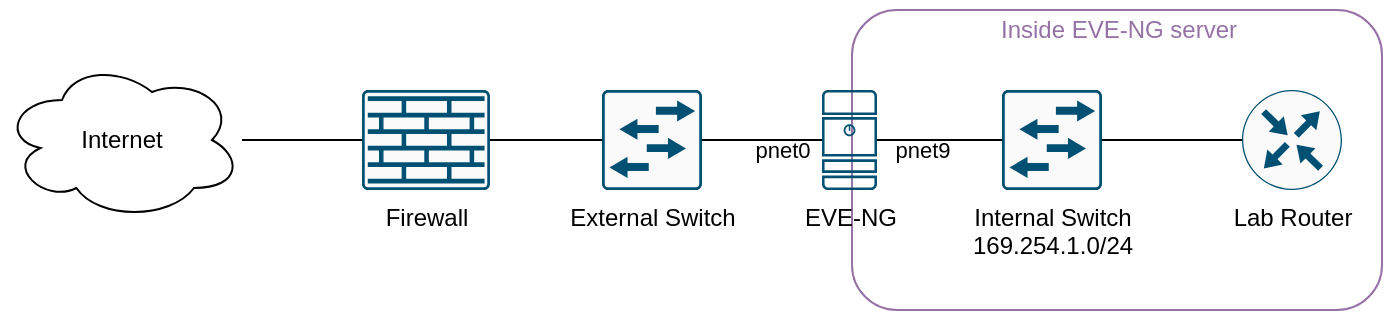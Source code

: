 <mxfile version="22.1.21" type="device">
  <diagram name="Pagina-1" id="kYjm_g1vRiU-jMa7h15e">
    <mxGraphModel dx="878" dy="637" grid="1" gridSize="10" guides="1" tooltips="1" connect="1" arrows="1" fold="1" page="1" pageScale="1" pageWidth="827" pageHeight="1169" math="0" shadow="0">
      <root>
        <mxCell id="0" />
        <mxCell id="1" parent="0" />
        <mxCell id="xATmgkLD68I8W-_NcyTN-5" value="" style="rounded=1;whiteSpace=wrap;html=1;fillColor=none;strokeColor=#9673a6;" parent="1" vertex="1">
          <mxGeometry x="465" y="230" width="265" height="150" as="geometry" />
        </mxCell>
        <mxCell id="ku1gaDPVef9_GsgnC9L_-6" style="edgeStyle=orthogonalEdgeStyle;rounded=0;orthogonalLoop=1;jettySize=auto;html=1;entryX=0;entryY=0.5;entryDx=0;entryDy=0;entryPerimeter=0;endArrow=none;endFill=0;" parent="1" source="ku1gaDPVef9_GsgnC9L_-1" target="ku1gaDPVef9_GsgnC9L_-5" edge="1">
          <mxGeometry relative="1" as="geometry" />
        </mxCell>
        <mxCell id="ku1gaDPVef9_GsgnC9L_-7" value="pnet9" style="edgeLabel;html=1;align=center;verticalAlign=middle;resizable=0;points=[];labelBackgroundColor=none;" parent="ku1gaDPVef9_GsgnC9L_-6" vertex="1" connectable="0">
          <mxGeometry x="-0.457" y="-1" relative="1" as="geometry">
            <mxPoint x="5" y="4" as="offset" />
          </mxGeometry>
        </mxCell>
        <mxCell id="ku1gaDPVef9_GsgnC9L_-1" value="EVE-NG" style="sketch=0;points=[[0.015,0.015,0],[0.985,0.015,0],[0.985,0.985,0],[0.015,0.985,0],[0.25,0,0],[0.5,0,0],[0.75,0,0],[1,0.25,0],[1,0.5,0],[1,0.75,0],[0.75,1,0],[0.5,1,0],[0.25,1,0],[0,0.75,0],[0,0.5,0],[0,0.25,0]];verticalLabelPosition=bottom;html=1;verticalAlign=top;aspect=fixed;align=center;pointerEvents=1;shape=mxgraph.cisco19.server;fillColor=#005073;strokeColor=none;" parent="1" vertex="1">
          <mxGeometry x="450" y="270" width="27.5" height="50" as="geometry" />
        </mxCell>
        <mxCell id="ku1gaDPVef9_GsgnC9L_-2" value="External Switch" style="sketch=0;points=[[0.015,0.015,0],[0.985,0.015,0],[0.985,0.985,0],[0.015,0.985,0],[0.25,0,0],[0.5,0,0],[0.75,0,0],[1,0.25,0],[1,0.5,0],[1,0.75,0],[0.75,1,0],[0.5,1,0],[0.25,1,0],[0,0.75,0],[0,0.5,0],[0,0.25,0]];verticalLabelPosition=bottom;html=1;verticalAlign=top;aspect=fixed;align=center;pointerEvents=1;shape=mxgraph.cisco19.rect;prIcon=l2_switch;fillColor=#FAFAFA;strokeColor=#005073;" parent="1" vertex="1">
          <mxGeometry x="340" y="270" width="50" height="50" as="geometry" />
        </mxCell>
        <mxCell id="ku1gaDPVef9_GsgnC9L_-3" style="edgeStyle=orthogonalEdgeStyle;rounded=0;orthogonalLoop=1;jettySize=auto;html=1;entryX=0;entryY=0.5;entryDx=0;entryDy=0;entryPerimeter=0;endArrow=none;endFill=0;" parent="1" source="ku1gaDPVef9_GsgnC9L_-2" target="ku1gaDPVef9_GsgnC9L_-1" edge="1">
          <mxGeometry relative="1" as="geometry" />
        </mxCell>
        <mxCell id="ku1gaDPVef9_GsgnC9L_-4" value="pnet0" style="edgeLabel;html=1;align=center;verticalAlign=middle;resizable=0;points=[];labelBackgroundColor=none;" parent="ku1gaDPVef9_GsgnC9L_-3" vertex="1" connectable="0">
          <mxGeometry x="0.197" y="1" relative="1" as="geometry">
            <mxPoint x="4" y="6" as="offset" />
          </mxGeometry>
        </mxCell>
        <mxCell id="ku1gaDPVef9_GsgnC9L_-5" value="Internal Switch&lt;br&gt;169.254.1.0/24" style="sketch=0;points=[[0.015,0.015,0],[0.985,0.015,0],[0.985,0.985,0],[0.015,0.985,0],[0.25,0,0],[0.5,0,0],[0.75,0,0],[1,0.25,0],[1,0.5,0],[1,0.75,0],[0.75,1,0],[0.5,1,0],[0.25,1,0],[0,0.75,0],[0,0.5,0],[0,0.25,0]];verticalLabelPosition=bottom;html=1;verticalAlign=top;aspect=fixed;align=center;pointerEvents=1;shape=mxgraph.cisco19.rect;prIcon=l2_switch;fillColor=#FAFAFA;strokeColor=#005073;" parent="1" vertex="1">
          <mxGeometry x="540" y="270" width="50" height="50" as="geometry" />
        </mxCell>
        <mxCell id="Ikvhtu4Pk_HluuoaaQzy-1" value="Lab Router" style="sketch=0;points=[[0.5,0,0],[1,0.5,0],[0.5,1,0],[0,0.5,0],[0.145,0.145,0],[0.856,0.145,0],[0.855,0.856,0],[0.145,0.855,0]];verticalLabelPosition=bottom;html=1;verticalAlign=top;aspect=fixed;align=center;pointerEvents=1;shape=mxgraph.cisco19.rect;prIcon=router;fillColor=#FAFAFA;strokeColor=#005073;" parent="1" vertex="1">
          <mxGeometry x="660" y="270" width="50" height="50" as="geometry" />
        </mxCell>
        <mxCell id="Ikvhtu4Pk_HluuoaaQzy-2" style="edgeStyle=orthogonalEdgeStyle;rounded=0;orthogonalLoop=1;jettySize=auto;html=1;exitX=1;exitY=0.5;exitDx=0;exitDy=0;exitPerimeter=0;entryX=0;entryY=0.5;entryDx=0;entryDy=0;entryPerimeter=0;endArrow=none;endFill=0;" parent="1" source="ku1gaDPVef9_GsgnC9L_-5" target="Ikvhtu4Pk_HluuoaaQzy-1" edge="1">
          <mxGeometry relative="1" as="geometry" />
        </mxCell>
        <mxCell id="xATmgkLD68I8W-_NcyTN-4" value="" style="edgeStyle=orthogonalEdgeStyle;rounded=0;orthogonalLoop=1;jettySize=auto;html=1;endArrow=none;endFill=0;" parent="1" source="xATmgkLD68I8W-_NcyTN-1" target="xATmgkLD68I8W-_NcyTN-2" edge="1">
          <mxGeometry relative="1" as="geometry" />
        </mxCell>
        <mxCell id="xATmgkLD68I8W-_NcyTN-1" value="Firewall" style="sketch=0;points=[[0.015,0.015,0],[0.985,0.015,0],[0.985,0.985,0],[0.015,0.985,0],[0.25,0,0],[0.5,0,0],[0.75,0,0],[1,0.25,0],[1,0.5,0],[1,0.75,0],[0.75,1,0],[0.5,1,0],[0.25,1,0],[0,0.75,0],[0,0.5,0],[0,0.25,0]];verticalLabelPosition=bottom;html=1;verticalAlign=top;aspect=fixed;align=center;pointerEvents=1;shape=mxgraph.cisco19.rect;prIcon=firewall;fillColor=#FAFAFA;strokeColor=#005073;" parent="1" vertex="1">
          <mxGeometry x="220" y="270" width="64" height="50" as="geometry" />
        </mxCell>
        <mxCell id="xATmgkLD68I8W-_NcyTN-2" value="Internet" style="ellipse;shape=cloud;whiteSpace=wrap;html=1;" parent="1" vertex="1">
          <mxGeometry x="40" y="255" width="120" height="80" as="geometry" />
        </mxCell>
        <mxCell id="xATmgkLD68I8W-_NcyTN-3" style="edgeStyle=orthogonalEdgeStyle;rounded=0;orthogonalLoop=1;jettySize=auto;html=1;exitX=0;exitY=0.5;exitDx=0;exitDy=0;exitPerimeter=0;entryX=1;entryY=0.5;entryDx=0;entryDy=0;entryPerimeter=0;endArrow=none;endFill=0;" parent="1" source="ku1gaDPVef9_GsgnC9L_-2" target="xATmgkLD68I8W-_NcyTN-1" edge="1">
          <mxGeometry relative="1" as="geometry" />
        </mxCell>
        <mxCell id="xATmgkLD68I8W-_NcyTN-6" value="Inside EVE-NG server" style="text;html=1;align=center;verticalAlign=middle;resizable=0;points=[];autosize=1;strokeColor=none;fillColor=none;fontColor=#9673A6;" parent="1" vertex="1">
          <mxGeometry x="527.5" y="225" width="140" height="30" as="geometry" />
        </mxCell>
      </root>
    </mxGraphModel>
  </diagram>
</mxfile>
